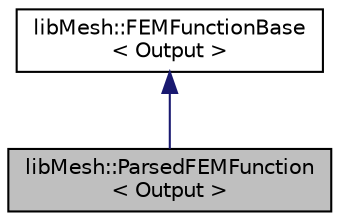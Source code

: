 digraph "libMesh::ParsedFEMFunction&lt; Output &gt;"
{
  edge [fontname="Helvetica",fontsize="10",labelfontname="Helvetica",labelfontsize="10"];
  node [fontname="Helvetica",fontsize="10",shape=record];
  Node1 [label="libMesh::ParsedFEMFunction\l\< Output \>",height=0.2,width=0.4,color="black", fillcolor="grey75", style="filled", fontcolor="black"];
  Node2 -> Node1 [dir="back",color="midnightblue",fontsize="10",style="solid",fontname="Helvetica"];
  Node2 [label="libMesh::FEMFunctionBase\l\< Output \>",height=0.2,width=0.4,color="black", fillcolor="white", style="filled",URL="$classlibMesh_1_1FEMFunctionBase.html"];
}
